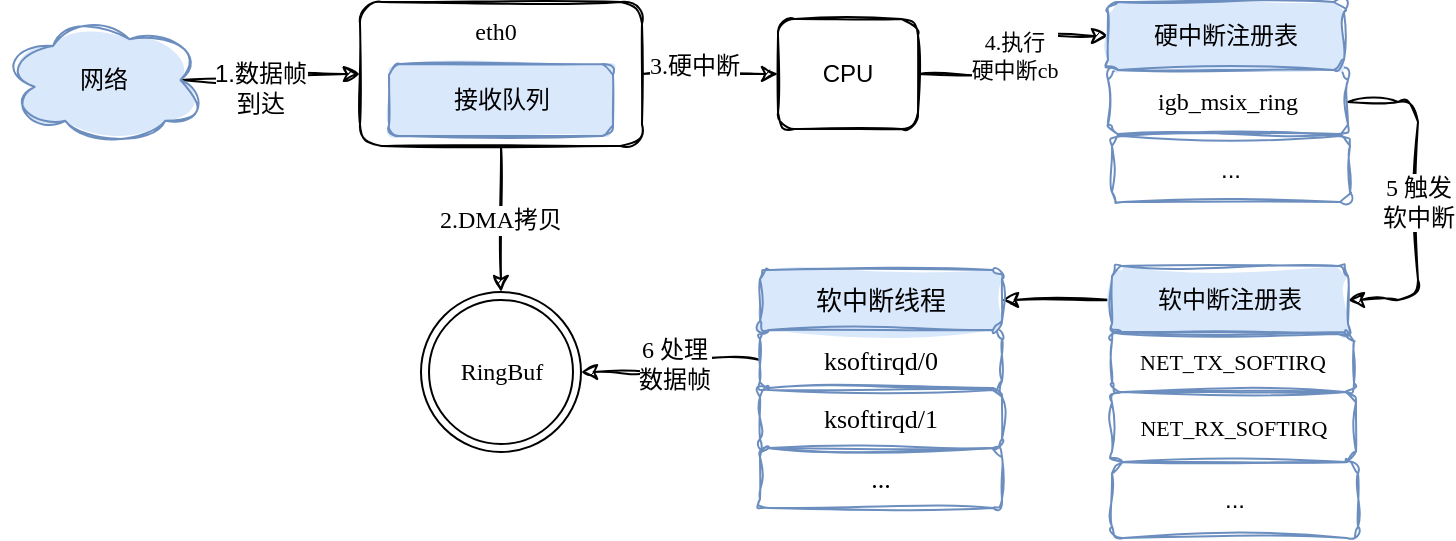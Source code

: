 <mxfile version="24.0.1" type="github">
  <diagram name="第 1 页" id="5Iw16aSAtryTvc3G36aJ">
    <mxGraphModel dx="801" dy="801" grid="0" gridSize="10" guides="1" tooltips="1" connect="1" arrows="1" fold="1" page="1" pageScale="1" pageWidth="827" pageHeight="1169" math="0" shadow="0">
      <root>
        <mxCell id="0" />
        <mxCell id="1" parent="0" />
        <mxCell id="JHkcmP2nHrfx_goPe7z3-26" style="edgeStyle=orthogonalEdgeStyle;rounded=0;orthogonalLoop=1;jettySize=auto;html=1;exitX=0.875;exitY=0.5;exitDx=0;exitDy=0;exitPerimeter=0;entryX=0;entryY=0.5;entryDx=0;entryDy=0;sketch=1;curveFitting=1;jiggle=2;" edge="1" parent="1" source="JHkcmP2nHrfx_goPe7z3-1" target="JHkcmP2nHrfx_goPe7z3-3">
          <mxGeometry relative="1" as="geometry" />
        </mxCell>
        <mxCell id="JHkcmP2nHrfx_goPe7z3-31" value="&lt;font style=&quot;font-size: 12px;&quot;&gt;1.数据帧&lt;/font&gt;&lt;div style=&quot;font-size: 12px;&quot;&gt;&lt;font style=&quot;font-size: 12px;&quot;&gt;到达&lt;/font&gt;&lt;/div&gt;" style="edgeLabel;html=1;align=center;verticalAlign=middle;resizable=0;points=[];" vertex="1" connectable="0" parent="JHkcmP2nHrfx_goPe7z3-26">
          <mxGeometry x="-0.164" y="-4" relative="1" as="geometry">
            <mxPoint as="offset" />
          </mxGeometry>
        </mxCell>
        <mxCell id="JHkcmP2nHrfx_goPe7z3-1" value="网络" style="ellipse;shape=cloud;whiteSpace=wrap;html=1;sketch=1;curveFitting=1;jiggle=2;shadow=0;textShadow=0;fillColor=#dae8fc;strokeColor=#6c8ebf;fillStyle=solid;" vertex="1" parent="1">
          <mxGeometry x="11" y="167" width="102" height="68" as="geometry" />
        </mxCell>
        <mxCell id="JHkcmP2nHrfx_goPe7z3-27" style="edgeStyle=orthogonalEdgeStyle;rounded=0;orthogonalLoop=1;jettySize=auto;html=1;exitX=0.5;exitY=1;exitDx=0;exitDy=0;sketch=1;curveFitting=1;jiggle=2;" edge="1" parent="1" source="JHkcmP2nHrfx_goPe7z3-3" target="JHkcmP2nHrfx_goPe7z3-11">
          <mxGeometry relative="1" as="geometry" />
        </mxCell>
        <mxCell id="JHkcmP2nHrfx_goPe7z3-32" value="&lt;font face=&quot;Comic Sans MS&quot; style=&quot;font-size: 12px;&quot;&gt;2.DMA拷贝&lt;/font&gt;" style="edgeLabel;html=1;align=center;verticalAlign=middle;resizable=0;points=[];" vertex="1" connectable="0" parent="JHkcmP2nHrfx_goPe7z3-27">
          <mxGeometry y="-1" relative="1" as="geometry">
            <mxPoint as="offset" />
          </mxGeometry>
        </mxCell>
        <mxCell id="JHkcmP2nHrfx_goPe7z3-28" style="edgeStyle=orthogonalEdgeStyle;rounded=0;orthogonalLoop=1;jettySize=auto;html=1;exitX=1;exitY=0.5;exitDx=0;exitDy=0;entryX=0;entryY=0.5;entryDx=0;entryDy=0;sketch=1;curveFitting=1;jiggle=2;" edge="1" parent="1" source="JHkcmP2nHrfx_goPe7z3-3" target="JHkcmP2nHrfx_goPe7z3-20">
          <mxGeometry relative="1" as="geometry" />
        </mxCell>
        <mxCell id="JHkcmP2nHrfx_goPe7z3-29" value="&lt;font style=&quot;font-size: 12px;&quot; face=&quot;Comic Sans MS&quot;&gt;3.硬中断&lt;/font&gt;" style="edgeLabel;html=1;align=center;verticalAlign=middle;resizable=0;points=[];" vertex="1" connectable="0" parent="JHkcmP2nHrfx_goPe7z3-28">
          <mxGeometry x="-0.231" y="4" relative="1" as="geometry">
            <mxPoint as="offset" />
          </mxGeometry>
        </mxCell>
        <mxCell id="JHkcmP2nHrfx_goPe7z3-3" value="" style="rounded=1;whiteSpace=wrap;html=1;strokeWidth=1;fillWeight=4;hachureGap=8;hachureAngle=45;sketch=1;fillStyle=solid;" vertex="1" parent="1">
          <mxGeometry x="190" y="162" width="141" height="72" as="geometry" />
        </mxCell>
        <mxCell id="JHkcmP2nHrfx_goPe7z3-4" value="&lt;font face=&quot;Comic Sans MS&quot;&gt;接收队列&lt;/font&gt;" style="rounded=1;whiteSpace=wrap;html=1;strokeWidth=1;fillWeight=4;hachureGap=8;hachureAngle=45;fillColor=#dae8fc;sketch=1;fillStyle=solid;strokeColor=#6c8ebf;" vertex="1" parent="1">
          <mxGeometry x="204.5" y="193" width="112" height="36" as="geometry" />
        </mxCell>
        <mxCell id="JHkcmP2nHrfx_goPe7z3-5" value="&lt;font face=&quot;Comic Sans MS&quot;&gt;eth0&lt;/font&gt;" style="text;html=1;align=center;verticalAlign=middle;whiteSpace=wrap;rounded=0;" vertex="1" parent="1">
          <mxGeometry x="227.5" y="162" width="60" height="30" as="geometry" />
        </mxCell>
        <mxCell id="JHkcmP2nHrfx_goPe7z3-11" value="&lt;font face=&quot;Comic Sans MS&quot;&gt;RingBuf&lt;/font&gt;" style="ellipse;shape=doubleEllipse;whiteSpace=wrap;html=1;aspect=fixed;" vertex="1" parent="1">
          <mxGeometry x="220.5" y="307" width="80" height="80" as="geometry" />
        </mxCell>
        <mxCell id="JHkcmP2nHrfx_goPe7z3-38" value="&lt;font face=&quot;Comic Sans MS&quot; style=&quot;font-size: 12px;&quot;&gt;5 触发&lt;/font&gt;&lt;div&gt;&lt;font face=&quot;Comic Sans MS&quot; style=&quot;font-size: 12px;&quot;&gt;软中断&lt;/font&gt;&lt;/div&gt;" style="edgeStyle=orthogonalEdgeStyle;rounded=1;orthogonalLoop=1;jettySize=auto;html=1;exitX=1;exitY=0.5;exitDx=0;exitDy=0;entryX=1;entryY=0.5;entryDx=0;entryDy=0;sketch=1;curveFitting=1;jiggle=2;curved=0;" edge="1" parent="1" source="JHkcmP2nHrfx_goPe7z3-18" target="JHkcmP2nHrfx_goPe7z3-21">
          <mxGeometry relative="1" as="geometry">
            <Array as="points">
              <mxPoint x="719" y="212" />
              <mxPoint x="719" y="311" />
            </Array>
          </mxGeometry>
        </mxCell>
        <mxCell id="JHkcmP2nHrfx_goPe7z3-18" value="&lt;font style=&quot;font-size: 12px;&quot; face=&quot;Comic Sans MS&quot;&gt;igb_msix_ring&lt;/font&gt;" style="rounded=1;whiteSpace=wrap;html=1;fillColor=none;strokeColor=#6c8ebf;sketch=1;curveFitting=1;jiggle=2;fillStyle=solid;" vertex="1" parent="1">
          <mxGeometry x="564" y="196" width="120" height="32" as="geometry" />
        </mxCell>
        <mxCell id="JHkcmP2nHrfx_goPe7z3-19" value="..." style="rounded=1;whiteSpace=wrap;html=1;fillColor=none;strokeColor=#6c8ebf;sketch=1;curveFitting=1;jiggle=2;fillStyle=solid;" vertex="1" parent="1">
          <mxGeometry x="566" y="229" width="119" height="33" as="geometry" />
        </mxCell>
        <mxCell id="JHkcmP2nHrfx_goPe7z3-30" value="&lt;font face=&quot;Comic Sans MS&quot;&gt;4.执行&lt;/font&gt;&lt;div&gt;&lt;font face=&quot;Comic Sans MS&quot;&gt;硬中断&lt;/font&gt;&lt;span style=&quot;font-family: &amp;quot;Comic Sans MS&amp;quot;;&quot;&gt;cb&lt;/span&gt;&lt;/div&gt;" style="edgeStyle=orthogonalEdgeStyle;rounded=1;orthogonalLoop=1;jettySize=auto;html=1;exitX=1;exitY=0.5;exitDx=0;exitDy=0;entryX=0;entryY=0.5;entryDx=0;entryDy=0;sketch=1;curveFitting=1;jiggle=2;curved=0;" edge="1" parent="1" source="JHkcmP2nHrfx_goPe7z3-20" target="JHkcmP2nHrfx_goPe7z3-25">
          <mxGeometry relative="1" as="geometry" />
        </mxCell>
        <mxCell id="JHkcmP2nHrfx_goPe7z3-20" value="CPU" style="rounded=1;whiteSpace=wrap;html=1;strokeWidth=1;fillWeight=4;hachureGap=8;hachureAngle=45;sketch=1;fillStyle=solid;" vertex="1" parent="1">
          <mxGeometry x="399" y="170.5" width="70" height="55" as="geometry" />
        </mxCell>
        <mxCell id="JHkcmP2nHrfx_goPe7z3-37" style="edgeStyle=orthogonalEdgeStyle;rounded=1;orthogonalLoop=1;jettySize=auto;html=1;exitX=0;exitY=0.5;exitDx=0;exitDy=0;strokeColor=default;curved=0;sketch=1;curveFitting=1;jiggle=2;" edge="1" parent="1" source="JHkcmP2nHrfx_goPe7z3-21" target="JHkcmP2nHrfx_goPe7z3-36">
          <mxGeometry relative="1" as="geometry" />
        </mxCell>
        <mxCell id="JHkcmP2nHrfx_goPe7z3-21" value="软中断注册表" style="rounded=1;whiteSpace=wrap;html=1;fillColor=#dae8fc;strokeColor=#6c8ebf;sketch=1;curveFitting=1;jiggle=2;fillStyle=solid;" vertex="1" parent="1">
          <mxGeometry x="566" y="294" width="118" height="34" as="geometry" />
        </mxCell>
        <mxCell id="JHkcmP2nHrfx_goPe7z3-22" value="&lt;font face=&quot;Comic Sans MS&quot; style=&quot;font-size: 11px;&quot;&gt;NET_TX_SOFTIRQ&lt;/font&gt;" style="rounded=1;whiteSpace=wrap;html=1;fillColor=none;strokeColor=#6c8ebf;sketch=1;curveFitting=1;jiggle=2;fillStyle=solid;" vertex="1" parent="1">
          <mxGeometry x="566" y="327" width="121" height="30" as="geometry" />
        </mxCell>
        <mxCell id="JHkcmP2nHrfx_goPe7z3-23" value="&lt;font style=&quot;font-size: 11px;&quot; face=&quot;Comic Sans MS&quot;&gt;NET_RX_SOFTIRQ&lt;/font&gt;" style="rounded=1;whiteSpace=wrap;html=1;fillColor=none;strokeColor=#6c8ebf;sketch=1;curveFitting=1;jiggle=2;fillStyle=solid;" vertex="1" parent="1">
          <mxGeometry x="566" y="357" width="122" height="35" as="geometry" />
        </mxCell>
        <mxCell id="JHkcmP2nHrfx_goPe7z3-24" value="..." style="rounded=1;whiteSpace=wrap;html=1;fillColor=none;strokeColor=#6c8ebf;sketch=1;curveFitting=1;jiggle=2;fillStyle=solid;" vertex="1" parent="1">
          <mxGeometry x="566" y="392" width="123" height="38" as="geometry" />
        </mxCell>
        <mxCell id="JHkcmP2nHrfx_goPe7z3-25" value="硬中断注册表" style="rounded=1;whiteSpace=wrap;html=1;fillColor=#dae8fc;strokeColor=#6c8ebf;sketch=1;curveFitting=1;jiggle=2;fillStyle=solid;" vertex="1" parent="1">
          <mxGeometry x="564" y="162" width="118" height="34" as="geometry" />
        </mxCell>
        <mxCell id="JHkcmP2nHrfx_goPe7z3-40" style="edgeStyle=orthogonalEdgeStyle;rounded=1;orthogonalLoop=1;jettySize=auto;html=1;exitX=0;exitY=0.5;exitDx=0;exitDy=0;entryX=1;entryY=0.5;entryDx=0;entryDy=0;curved=0;sketch=1;curveFitting=1;jiggle=2;" edge="1" parent="1" source="JHkcmP2nHrfx_goPe7z3-33" target="JHkcmP2nHrfx_goPe7z3-11">
          <mxGeometry relative="1" as="geometry" />
        </mxCell>
        <mxCell id="JHkcmP2nHrfx_goPe7z3-41" value="&lt;font style=&quot;font-size: 12px;&quot; face=&quot;Comic Sans MS&quot;&gt;6 处理&lt;/font&gt;&lt;div&gt;&lt;font style=&quot;font-size: 12px;&quot; face=&quot;Comic Sans MS&quot;&gt;数据帧&lt;/font&gt;&lt;/div&gt;" style="edgeLabel;html=1;align=center;verticalAlign=middle;resizable=0;points=[];" vertex="1" connectable="0" parent="JHkcmP2nHrfx_goPe7z3-40">
          <mxGeometry x="-0.073" y="2" relative="1" as="geometry">
            <mxPoint x="1" as="offset" />
          </mxGeometry>
        </mxCell>
        <mxCell id="JHkcmP2nHrfx_goPe7z3-33" value="&lt;font face=&quot;Comic Sans MS&quot; style=&quot;font-size: 13px;&quot;&gt;ksoftirqd/0&lt;/font&gt;" style="rounded=1;whiteSpace=wrap;html=1;fillColor=none;strokeColor=#6c8ebf;sketch=1;curveFitting=1;jiggle=2;fillStyle=solid;" vertex="1" parent="1">
          <mxGeometry x="390" y="326" width="121" height="30" as="geometry" />
        </mxCell>
        <mxCell id="JHkcmP2nHrfx_goPe7z3-34" value="&lt;font face=&quot;Comic Sans MS&quot; style=&quot;font-size: 13px;&quot;&gt;ksoftirqd/1&lt;/font&gt;" style="rounded=1;whiteSpace=wrap;html=1;fillColor=none;strokeColor=#6c8ebf;sketch=1;curveFitting=1;jiggle=2;fillStyle=solid;" vertex="1" parent="1">
          <mxGeometry x="390" y="355" width="121" height="30" as="geometry" />
        </mxCell>
        <mxCell id="JHkcmP2nHrfx_goPe7z3-35" value="&lt;font face=&quot;Comic Sans MS&quot; style=&quot;font-size: 13px;&quot;&gt;...&lt;/font&gt;" style="rounded=1;whiteSpace=wrap;html=1;fillColor=none;strokeColor=#6c8ebf;sketch=1;curveFitting=1;jiggle=2;fillStyle=solid;" vertex="1" parent="1">
          <mxGeometry x="390" y="385" width="121" height="30" as="geometry" />
        </mxCell>
        <mxCell id="JHkcmP2nHrfx_goPe7z3-36" value="&lt;font face=&quot;Comic Sans MS&quot;&gt;&lt;span style=&quot;font-size: 13px;&quot;&gt;软中断线程&lt;/span&gt;&lt;/font&gt;" style="rounded=1;whiteSpace=wrap;html=1;fillColor=#dae8fc;strokeColor=#6c8ebf;sketch=1;curveFitting=1;jiggle=2;fillStyle=solid;" vertex="1" parent="1">
          <mxGeometry x="390" y="296" width="121" height="30" as="geometry" />
        </mxCell>
      </root>
    </mxGraphModel>
  </diagram>
</mxfile>
